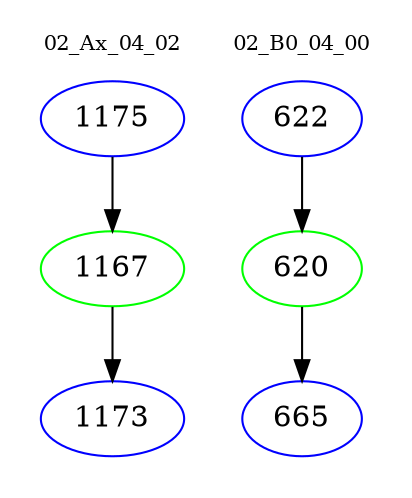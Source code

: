 digraph{
subgraph cluster_0 {
color = white
label = "02_Ax_04_02";
fontsize=10;
T0_1175 [label="1175", color="blue"]
T0_1175 -> T0_1167 [color="black"]
T0_1167 [label="1167", color="green"]
T0_1167 -> T0_1173 [color="black"]
T0_1173 [label="1173", color="blue"]
}
subgraph cluster_1 {
color = white
label = "02_B0_04_00";
fontsize=10;
T1_622 [label="622", color="blue"]
T1_622 -> T1_620 [color="black"]
T1_620 [label="620", color="green"]
T1_620 -> T1_665 [color="black"]
T1_665 [label="665", color="blue"]
}
}
